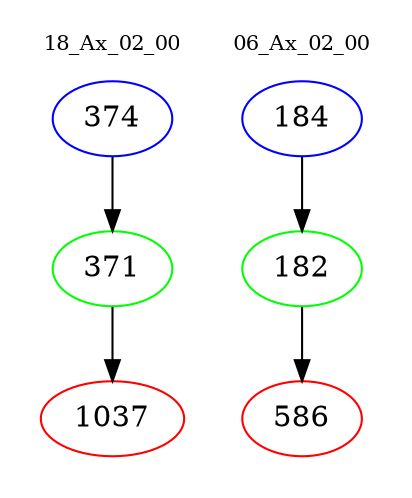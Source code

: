 digraph{
subgraph cluster_0 {
color = white
label = "18_Ax_02_00";
fontsize=10;
T0_374 [label="374", color="blue"]
T0_374 -> T0_371 [color="black"]
T0_371 [label="371", color="green"]
T0_371 -> T0_1037 [color="black"]
T0_1037 [label="1037", color="red"]
}
subgraph cluster_1 {
color = white
label = "06_Ax_02_00";
fontsize=10;
T1_184 [label="184", color="blue"]
T1_184 -> T1_182 [color="black"]
T1_182 [label="182", color="green"]
T1_182 -> T1_586 [color="black"]
T1_586 [label="586", color="red"]
}
}
